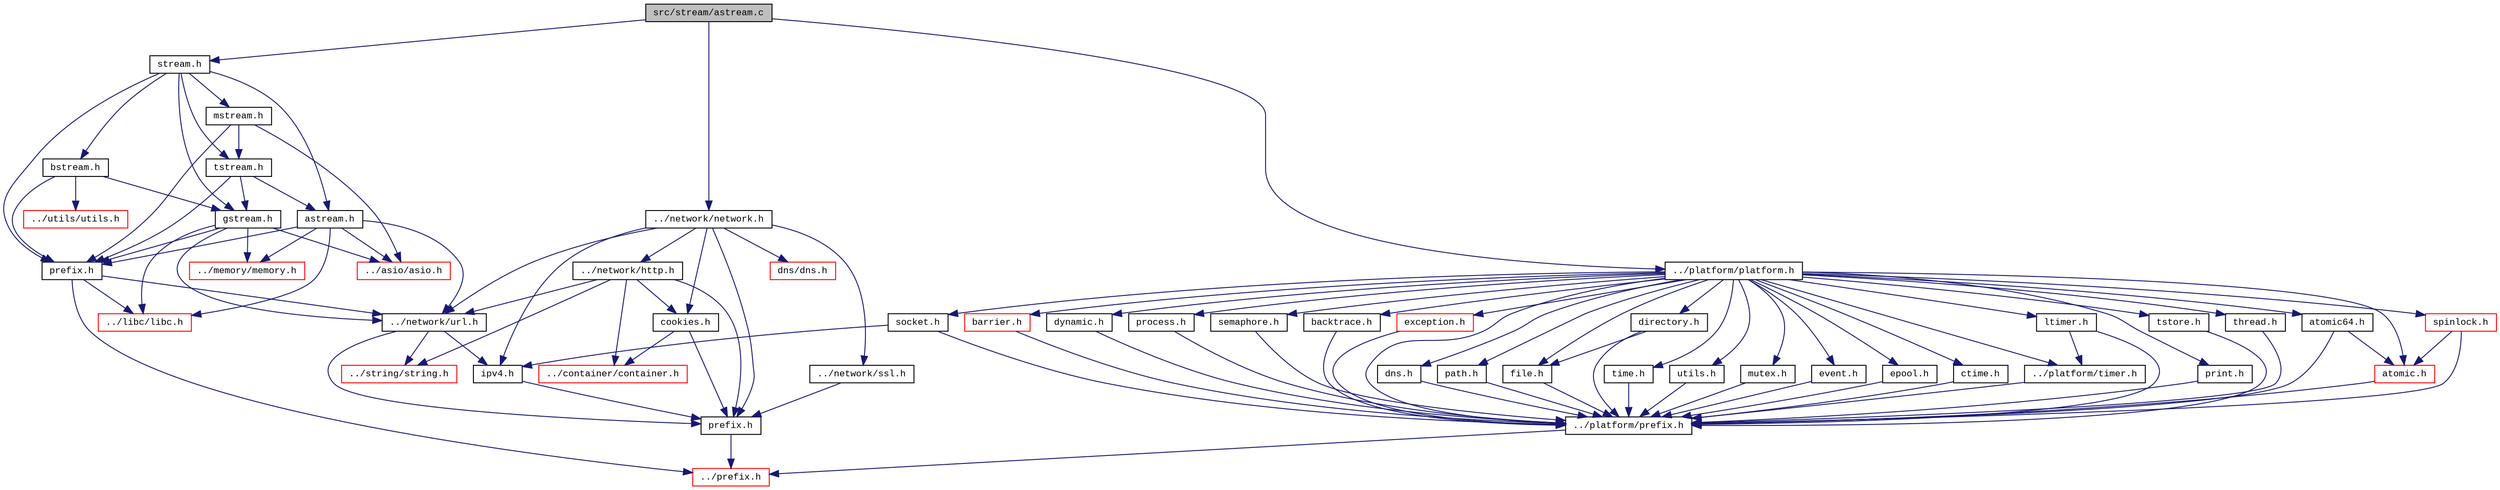 digraph "src/stream/astream.c"
{
  edge [fontname="CourierNew",fontsize="10",labelfontname="CourierNew",labelfontsize="10"];
  node [fontname="CourierNew",fontsize="10",shape=record];
  Node1 [label="src/stream/astream.c",height=0.2,width=0.4,color="black", fillcolor="grey75", style="filled" fontcolor="black"];
  Node1 -> Node2 [color="midnightblue",fontsize="10",style="solid",fontname="CourierNew"];
  Node2 [label="stream.h",height=0.2,width=0.4,color="black", fillcolor="white", style="filled",URL="$d8/d95/stream_8h.html"];
  Node2 -> Node3 [color="midnightblue",fontsize="10",style="solid",fontname="CourierNew"];
  Node3 [label="prefix.h",height=0.2,width=0.4,color="black", fillcolor="white", style="filled",URL="$d2/dd0/stream_2prefix_8h_source.html"];
  Node3 -> Node4 [color="midnightblue",fontsize="10",style="solid",fontname="CourierNew"];
  Node4 [label="../prefix.h",height=0.2,width=0.4,color="red", fillcolor="white", style="filled",URL="$df/d5c/prefix_8h_source.html"];
  Node3 -> Node5 [color="midnightblue",fontsize="10",style="solid",fontname="CourierNew"];
  Node5 [label="../libc/libc.h",height=0.2,width=0.4,color="red", fillcolor="white", style="filled",URL="$db/dc8/libc_8h.html"];
  Node3 -> Node6 [color="midnightblue",fontsize="10",style="solid",fontname="CourierNew"];
  Node6 [label="../network/url.h",height=0.2,width=0.4,color="black", fillcolor="white", style="filled",URL="$d9/d0e/network_2url_8h_source.html"];
  Node6 -> Node7 [color="midnightblue",fontsize="10",style="solid",fontname="CourierNew"];
  Node7 [label="prefix.h",height=0.2,width=0.4,color="black", fillcolor="white", style="filled",URL="$d2/df3/network_2prefix_8h_source.html"];
  Node7 -> Node4 [color="midnightblue",fontsize="10",style="solid",fontname="CourierNew"];
  Node6 -> Node8 [color="midnightblue",fontsize="10",style="solid",fontname="CourierNew"];
  Node8 [label="ipv4.h",height=0.2,width=0.4,color="black", fillcolor="white", style="filled",URL="$d7/d19/ipv4_8h.html"];
  Node8 -> Node7 [color="midnightblue",fontsize="10",style="solid",fontname="CourierNew"];
  Node6 -> Node9 [color="midnightblue",fontsize="10",style="solid",fontname="CourierNew"];
  Node9 [label="../string/string.h",height=0.2,width=0.4,color="red", fillcolor="white", style="filled",URL="$d8/d2b/string_2string_8h_source.html"];
  Node2 -> Node10 [color="midnightblue",fontsize="10",style="solid",fontname="CourierNew"];
  Node10 [label="bstream.h",height=0.2,width=0.4,color="black", fillcolor="white", style="filled",URL="$de/d56/bstream_8h.html"];
  Node10 -> Node3 [color="midnightblue",fontsize="10",style="solid",fontname="CourierNew"];
  Node10 -> Node11 [color="midnightblue",fontsize="10",style="solid",fontname="CourierNew"];
  Node11 [label="gstream.h",height=0.2,width=0.4,color="black", fillcolor="white", style="filled",URL="$d1/dac/gstream_8h.html"];
  Node11 -> Node3 [color="midnightblue",fontsize="10",style="solid",fontname="CourierNew"];
  Node11 -> Node12 [color="midnightblue",fontsize="10",style="solid",fontname="CourierNew"];
  Node12 [label="../asio/asio.h",height=0.2,width=0.4,color="red", fillcolor="white", style="filled",URL="$d4/d68/asio_8h.html"];
  Node11 -> Node5 [color="midnightblue",fontsize="10",style="solid",fontname="CourierNew"];
  Node11 -> Node6 [color="midnightblue",fontsize="10",style="solid",fontname="CourierNew"];
  Node11 -> Node13 [color="midnightblue",fontsize="10",style="solid",fontname="CourierNew"];
  Node13 [label="../memory/memory.h",height=0.2,width=0.4,color="red", fillcolor="white", style="filled",URL="$dc/d18/memory_8h.html"];
  Node10 -> Node14 [color="midnightblue",fontsize="10",style="solid",fontname="CourierNew"];
  Node14 [label="../utils/utils.h",height=0.2,width=0.4,color="red", fillcolor="white", style="filled",URL="$de/d2f/utils_2utils_8h_source.html"];
  Node2 -> Node11 [color="midnightblue",fontsize="10",style="solid",fontname="CourierNew"];
  Node2 -> Node15 [color="midnightblue",fontsize="10",style="solid",fontname="CourierNew"];
  Node15 [label="astream.h",height=0.2,width=0.4,color="black", fillcolor="white", style="filled",URL="$dd/dd5/astream_8h.html"];
  Node15 -> Node3 [color="midnightblue",fontsize="10",style="solid",fontname="CourierNew"];
  Node15 -> Node12 [color="midnightblue",fontsize="10",style="solid",fontname="CourierNew"];
  Node15 -> Node5 [color="midnightblue",fontsize="10",style="solid",fontname="CourierNew"];
  Node15 -> Node6 [color="midnightblue",fontsize="10",style="solid",fontname="CourierNew"];
  Node15 -> Node13 [color="midnightblue",fontsize="10",style="solid",fontname="CourierNew"];
  Node2 -> Node16 [color="midnightblue",fontsize="10",style="solid",fontname="CourierNew"];
  Node16 [label="tstream.h",height=0.2,width=0.4,color="black", fillcolor="white", style="filled",URL="$d1/d3e/tstream_8h.html"];
  Node16 -> Node3 [color="midnightblue",fontsize="10",style="solid",fontname="CourierNew"];
  Node16 -> Node11 [color="midnightblue",fontsize="10",style="solid",fontname="CourierNew"];
  Node16 -> Node15 [color="midnightblue",fontsize="10",style="solid",fontname="CourierNew"];
  Node2 -> Node17 [color="midnightblue",fontsize="10",style="solid",fontname="CourierNew"];
  Node17 [label="mstream.h",height=0.2,width=0.4,color="black", fillcolor="white", style="filled",URL="$d1/db3/mstream_8h.html"];
  Node17 -> Node3 [color="midnightblue",fontsize="10",style="solid",fontname="CourierNew"];
  Node17 -> Node16 [color="midnightblue",fontsize="10",style="solid",fontname="CourierNew"];
  Node17 -> Node12 [color="midnightblue",fontsize="10",style="solid",fontname="CourierNew"];
  Node1 -> Node18 [color="midnightblue",fontsize="10",style="solid",fontname="CourierNew"];
  Node18 [label="../network/network.h",height=0.2,width=0.4,color="black", fillcolor="white", style="filled",URL="$d9/d94/network_8h.html"];
  Node18 -> Node7 [color="midnightblue",fontsize="10",style="solid",fontname="CourierNew"];
  Node18 -> Node19 [color="midnightblue",fontsize="10",style="solid",fontname="CourierNew"];
  Node19 [label="../network/ssl.h",height=0.2,width=0.4,color="black", fillcolor="white", style="filled",URL="$d7/d29/network_2ssl_8h_source.html"];
  Node19 -> Node7 [color="midnightblue",fontsize="10",style="solid",fontname="CourierNew"];
  Node18 -> Node6 [color="midnightblue",fontsize="10",style="solid",fontname="CourierNew"];
  Node18 -> Node8 [color="midnightblue",fontsize="10",style="solid",fontname="CourierNew"];
  Node18 -> Node20 [color="midnightblue",fontsize="10",style="solid",fontname="CourierNew"];
  Node20 [label="../network/http.h",height=0.2,width=0.4,color="black", fillcolor="white", style="filled",URL="$d0/ded/network_2http_8h_source.html"];
  Node20 -> Node7 [color="midnightblue",fontsize="10",style="solid",fontname="CourierNew"];
  Node20 -> Node6 [color="midnightblue",fontsize="10",style="solid",fontname="CourierNew"];
  Node20 -> Node21 [color="midnightblue",fontsize="10",style="solid",fontname="CourierNew"];
  Node21 [label="cookies.h",height=0.2,width=0.4,color="black", fillcolor="white", style="filled",URL="$da/dea/cookies_8h.html"];
  Node21 -> Node7 [color="midnightblue",fontsize="10",style="solid",fontname="CourierNew"];
  Node21 -> Node22 [color="midnightblue",fontsize="10",style="solid",fontname="CourierNew"];
  Node22 [label="../container/container.h",height=0.2,width=0.4,color="red", fillcolor="white", style="filled",URL="$d4/ddd/container_8h.html"];
  Node20 -> Node9 [color="midnightblue",fontsize="10",style="solid",fontname="CourierNew"];
  Node20 -> Node22 [color="midnightblue",fontsize="10",style="solid",fontname="CourierNew"];
  Node18 -> Node21 [color="midnightblue",fontsize="10",style="solid",fontname="CourierNew"];
  Node18 -> Node23 [color="midnightblue",fontsize="10",style="solid",fontname="CourierNew"];
  Node23 [label="dns/dns.h",height=0.2,width=0.4,color="red", fillcolor="white", style="filled",URL="$d6/d59/network_2dns_2dns_8h_source.html"];
  Node1 -> Node24 [color="midnightblue",fontsize="10",style="solid",fontname="CourierNew"];
  Node24 [label="../platform/platform.h",height=0.2,width=0.4,color="black", fillcolor="white", style="filled",URL="$de/d03/platform_8h.html"];
  Node24 -> Node25 [color="midnightblue",fontsize="10",style="solid",fontname="CourierNew"];
  Node25 [label="../platform/prefix.h",height=0.2,width=0.4,color="black", fillcolor="white", style="filled",URL="$db/dfa/platform_2prefix_8h_source.html"];
  Node25 -> Node4 [color="midnightblue",fontsize="10",style="solid",fontname="CourierNew"];
  Node24 -> Node26 [color="midnightblue",fontsize="10",style="solid",fontname="CourierNew"];
  Node26 [label="dns.h",height=0.2,width=0.4,color="black", fillcolor="white", style="filled",URL="$d9/d31/platform_2dns_8h_source.html"];
  Node26 -> Node25 [color="midnightblue",fontsize="10",style="solid",fontname="CourierNew"];
  Node24 -> Node27 [color="midnightblue",fontsize="10",style="solid",fontname="CourierNew"];
  Node27 [label="path.h",height=0.2,width=0.4,color="black", fillcolor="white", style="filled",URL="$d7/dd4/path_8h_source.html"];
  Node27 -> Node25 [color="midnightblue",fontsize="10",style="solid",fontname="CourierNew"];
  Node24 -> Node28 [color="midnightblue",fontsize="10",style="solid",fontname="CourierNew"];
  Node28 [label="file.h",height=0.2,width=0.4,color="black", fillcolor="white", style="filled",URL="$d2/d4d/file_8h.html"];
  Node28 -> Node25 [color="midnightblue",fontsize="10",style="solid",fontname="CourierNew"];
  Node24 -> Node29 [color="midnightblue",fontsize="10",style="solid",fontname="CourierNew"];
  Node29 [label="time.h",height=0.2,width=0.4,color="black", fillcolor="white", style="filled",URL="$db/d97/platform_2time_8h_source.html"];
  Node29 -> Node25 [color="midnightblue",fontsize="10",style="solid",fontname="CourierNew"];
  Node24 -> Node30 [color="midnightblue",fontsize="10",style="solid",fontname="CourierNew"];
  Node30 [label="utils.h",height=0.2,width=0.4,color="black", fillcolor="white", style="filled",URL="$db/ddd/platform_2utils_8h_source.html"];
  Node30 -> Node25 [color="midnightblue",fontsize="10",style="solid",fontname="CourierNew"];
  Node24 -> Node31 [color="midnightblue",fontsize="10",style="solid",fontname="CourierNew"];
  Node31 [label="mutex.h",height=0.2,width=0.4,color="black", fillcolor="white", style="filled",URL="$d0/df8/mutex_8h.html"];
  Node31 -> Node25 [color="midnightblue",fontsize="10",style="solid",fontname="CourierNew"];
  Node24 -> Node32 [color="midnightblue",fontsize="10",style="solid",fontname="CourierNew"];
  Node32 [label="event.h",height=0.2,width=0.4,color="black", fillcolor="white", style="filled",URL="$dd/d20/event_8h.html"];
  Node32 -> Node25 [color="midnightblue",fontsize="10",style="solid",fontname="CourierNew"];
  Node24 -> Node33 [color="midnightblue",fontsize="10",style="solid",fontname="CourierNew"];
  Node33 [label="epool.h",height=0.2,width=0.4,color="black", fillcolor="white", style="filled",URL="$db/da4/epool_8h.html"];
  Node33 -> Node25 [color="midnightblue",fontsize="10",style="solid",fontname="CourierNew"];
  Node24 -> Node34 [color="midnightblue",fontsize="10",style="solid",fontname="CourierNew"];
  Node34 [label="ctime.h",height=0.2,width=0.4,color="black", fillcolor="white", style="filled",URL="$d4/d0b/ctime_8h.html"];
  Node34 -> Node25 [color="midnightblue",fontsize="10",style="solid",fontname="CourierNew"];
  Node24 -> Node35 [color="midnightblue",fontsize="10",style="solid",fontname="CourierNew"];
  Node35 [label="../platform/timer.h",height=0.2,width=0.4,color="black", fillcolor="white", style="filled",URL="$d5/dd0/timer_8h.html"];
  Node35 -> Node25 [color="midnightblue",fontsize="10",style="solid",fontname="CourierNew"];
  Node24 -> Node36 [color="midnightblue",fontsize="10",style="solid",fontname="CourierNew"];
  Node36 [label="print.h",height=0.2,width=0.4,color="black", fillcolor="white", style="filled",URL="$d5/d77/print_8h.html"];
  Node36 -> Node25 [color="midnightblue",fontsize="10",style="solid",fontname="CourierNew"];
  Node24 -> Node37 [color="midnightblue",fontsize="10",style="solid",fontname="CourierNew"];
  Node37 [label="ltimer.h",height=0.2,width=0.4,color="black", fillcolor="white", style="filled",URL="$d5/d7d/ltimer_8h.html"];
  Node37 -> Node25 [color="midnightblue",fontsize="10",style="solid",fontname="CourierNew"];
  Node37 -> Node35 [color="midnightblue",fontsize="10",style="solid",fontname="CourierNew"];
  Node24 -> Node38 [color="midnightblue",fontsize="10",style="solid",fontname="CourierNew"];
  Node38 [label="tstore.h",height=0.2,width=0.4,color="black", fillcolor="white", style="filled",URL="$de/d1b/tstore_8h.html"];
  Node38 -> Node25 [color="midnightblue",fontsize="10",style="solid",fontname="CourierNew"];
  Node24 -> Node39 [color="midnightblue",fontsize="10",style="solid",fontname="CourierNew"];
  Node39 [label="socket.h",height=0.2,width=0.4,color="black", fillcolor="white", style="filled",URL="$da/ddd/socket_8h.html"];
  Node39 -> Node25 [color="midnightblue",fontsize="10",style="solid",fontname="CourierNew"];
  Node39 -> Node8 [color="midnightblue",fontsize="10",style="solid",fontname="CourierNew"];
  Node24 -> Node40 [color="midnightblue",fontsize="10",style="solid",fontname="CourierNew"];
  Node40 [label="thread.h",height=0.2,width=0.4,color="black", fillcolor="white", style="filled",URL="$db/dd5/thread_8h.html"];
  Node40 -> Node25 [color="midnightblue",fontsize="10",style="solid",fontname="CourierNew"];
  Node24 -> Node41 [color="midnightblue",fontsize="10",style="solid",fontname="CourierNew"];
  Node41 [label="atomic.h",height=0.2,width=0.4,color="red", fillcolor="white", style="filled",URL="$dd/d02/atomic_8h_source.html"];
  Node41 -> Node25 [color="midnightblue",fontsize="10",style="solid",fontname="CourierNew"];
  Node24 -> Node42 [color="midnightblue",fontsize="10",style="solid",fontname="CourierNew"];
  Node42 [label="barrier.h",height=0.2,width=0.4,color="red", fillcolor="white", style="filled",URL="$df/d9a/barrier_8h_source.html"];
  Node42 -> Node25 [color="midnightblue",fontsize="10",style="solid",fontname="CourierNew"];
  Node24 -> Node43 [color="midnightblue",fontsize="10",style="solid",fontname="CourierNew"];
  Node43 [label="dynamic.h",height=0.2,width=0.4,color="black", fillcolor="white", style="filled",URL="$df/dd3/dynamic_8h_source.html"];
  Node43 -> Node25 [color="midnightblue",fontsize="10",style="solid",fontname="CourierNew"];
  Node24 -> Node44 [color="midnightblue",fontsize="10",style="solid",fontname="CourierNew"];
  Node44 [label="process.h",height=0.2,width=0.4,color="black", fillcolor="white", style="filled",URL="$da/d42/process_8h.html"];
  Node44 -> Node25 [color="midnightblue",fontsize="10",style="solid",fontname="CourierNew"];
  Node24 -> Node45 [color="midnightblue",fontsize="10",style="solid",fontname="CourierNew"];
  Node45 [label="spinlock.h",height=0.2,width=0.4,color="red", fillcolor="white", style="filled",URL="$df/d63/spinlock_8h.html"];
  Node45 -> Node25 [color="midnightblue",fontsize="10",style="solid",fontname="CourierNew"];
  Node45 -> Node41 [color="midnightblue",fontsize="10",style="solid",fontname="CourierNew"];
  Node24 -> Node46 [color="midnightblue",fontsize="10",style="solid",fontname="CourierNew"];
  Node46 [label="atomic64.h",height=0.2,width=0.4,color="black", fillcolor="white", style="filled",URL="$df/dd4/atomic64_8h_source.html"];
  Node46 -> Node25 [color="midnightblue",fontsize="10",style="solid",fontname="CourierNew"];
  Node46 -> Node41 [color="midnightblue",fontsize="10",style="solid",fontname="CourierNew"];
  Node24 -> Node47 [color="midnightblue",fontsize="10",style="solid",fontname="CourierNew"];
  Node47 [label="semaphore.h",height=0.2,width=0.4,color="black", fillcolor="white", style="filled",URL="$d6/dc6/semaphore_8h.html"];
  Node47 -> Node25 [color="midnightblue",fontsize="10",style="solid",fontname="CourierNew"];
  Node24 -> Node48 [color="midnightblue",fontsize="10",style="solid",fontname="CourierNew"];
  Node48 [label="backtrace.h",height=0.2,width=0.4,color="black", fillcolor="white", style="filled",URL="$d3/dda/backtrace_8h.html"];
  Node48 -> Node25 [color="midnightblue",fontsize="10",style="solid",fontname="CourierNew"];
  Node24 -> Node49 [color="midnightblue",fontsize="10",style="solid",fontname="CourierNew"];
  Node49 [label="directory.h",height=0.2,width=0.4,color="black", fillcolor="white", style="filled",URL="$d9/d0f/directory_8h.html"];
  Node49 -> Node25 [color="midnightblue",fontsize="10",style="solid",fontname="CourierNew"];
  Node49 -> Node28 [color="midnightblue",fontsize="10",style="solid",fontname="CourierNew"];
  Node24 -> Node50 [color="midnightblue",fontsize="10",style="solid",fontname="CourierNew"];
  Node50 [label="exception.h",height=0.2,width=0.4,color="red", fillcolor="white", style="filled",URL="$dd/d2d/exception_8h_source.html"];
  Node50 -> Node25 [color="midnightblue",fontsize="10",style="solid",fontname="CourierNew"];
}
